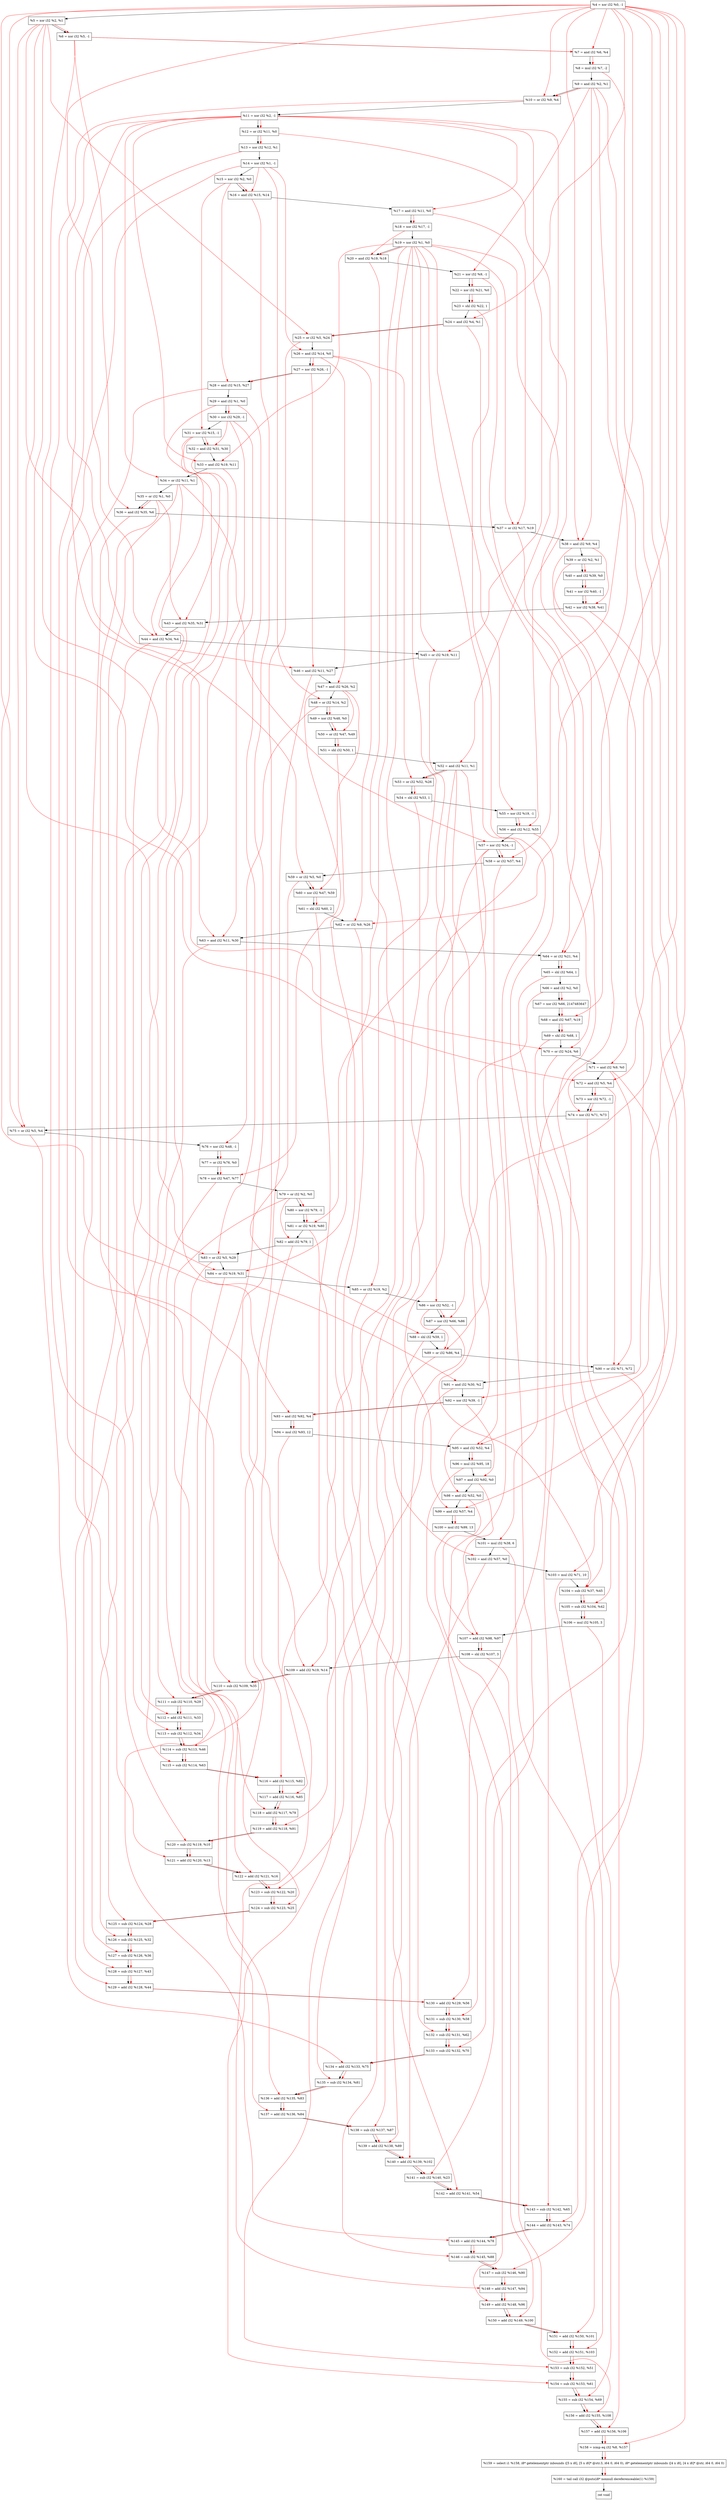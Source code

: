 digraph "DFG for'crackme' function" {
	Node0x13556b0[shape=record, label="  %4 = xor i32 %0, -1"];
	Node0x1355770[shape=record, label="  %5 = xor i32 %2, %1"];
	Node0x13557e0[shape=record, label="  %6 = xor i32 %5, -1"];
	Node0x1355850[shape=record, label="  %7 = and i32 %6, %4"];
	Node0x13558c0[shape=record, label="  %8 = mul i32 %7, -2"];
	Node0x1355930[shape=record, label="  %9 = and i32 %2, %1"];
	Node0x13559a0[shape=record, label="  %10 = or i32 %9, %4"];
	Node0x1355a10[shape=record, label="  %11 = xor i32 %2, -1"];
	Node0x1355a80[shape=record, label="  %12 = or i32 %11, %0"];
	Node0x1355af0[shape=record, label="  %13 = xor i32 %12, %1"];
	Node0x1355b60[shape=record, label="  %14 = xor i32 %1, -1"];
	Node0x1355bd0[shape=record, label="  %15 = xor i32 %2, %0"];
	Node0x1355c40[shape=record, label="  %16 = and i32 %15, %14"];
	Node0x1355cb0[shape=record, label="  %17 = and i32 %11, %0"];
	Node0x1355d20[shape=record, label="  %18 = xor i32 %17, -1"];
	Node0x1355d90[shape=record, label="  %19 = xor i32 %1, %0"];
	Node0x1355e00[shape=record, label="  %20 = and i32 %19, %18"];
	Node0x1355e70[shape=record, label="  %21 = xor i32 %9, -1"];
	Node0x1355ee0[shape=record, label="  %22 = xor i32 %21, %0"];
	Node0x1355f80[shape=record, label="  %23 = shl i32 %22, 1"];
	Node0x1355ff0[shape=record, label="  %24 = and i32 %4, %1"];
	Node0x1356060[shape=record, label="  %25 = or i32 %5, %24"];
	Node0x13560d0[shape=record, label="  %26 = and i32 %14, %0"];
	Node0x1356140[shape=record, label="  %27 = xor i32 %26, -1"];
	Node0x13561b0[shape=record, label="  %28 = and i32 %15, %27"];
	Node0x1356220[shape=record, label="  %29 = and i32 %1, %0"];
	Node0x1356290[shape=record, label="  %30 = xor i32 %29, -1"];
	Node0x1356300[shape=record, label="  %31 = xor i32 %15, -1"];
	Node0x1356370[shape=record, label="  %32 = and i32 %31, %30"];
	Node0x13565f0[shape=record, label="  %33 = and i32 %19, %11"];
	Node0x1356660[shape=record, label="  %34 = or i32 %11, %1"];
	Node0x13566d0[shape=record, label="  %35 = or i32 %1, %0"];
	Node0x1356740[shape=record, label="  %36 = and i32 %35, %6"];
	Node0x13567b0[shape=record, label="  %37 = or i32 %17, %19"];
	Node0x1356820[shape=record, label="  %38 = and i32 %9, %4"];
	Node0x1356890[shape=record, label="  %39 = or i32 %2, %1"];
	Node0x1356900[shape=record, label="  %40 = and i32 %39, %0"];
	Node0x1356970[shape=record, label="  %41 = xor i32 %40, -1"];
	Node0x13569e0[shape=record, label="  %42 = xor i32 %38, %41"];
	Node0x1356a50[shape=record, label="  %43 = and i32 %35, %31"];
	Node0x1356ac0[shape=record, label="  %44 = and i32 %34, %4"];
	Node0x1356b30[shape=record, label="  %45 = or i32 %19, %11"];
	Node0x1356ba0[shape=record, label="  %46 = and i32 %11, %27"];
	Node0x1356c10[shape=record, label="  %47 = and i32 %26, %2"];
	Node0x1356c80[shape=record, label="  %48 = or i32 %14, %2"];
	Node0x1356cf0[shape=record, label="  %49 = xor i32 %48, %0"];
	Node0x1356d60[shape=record, label="  %50 = or i32 %47, %49"];
	Node0x1356dd0[shape=record, label="  %51 = shl i32 %50, 1"];
	Node0x1356e40[shape=record, label="  %52 = and i32 %11, %1"];
	Node0x1356eb0[shape=record, label="  %53 = or i32 %52, %26"];
	Node0x1356f20[shape=record, label="  %54 = shl i32 %53, 1"];
	Node0x1356f90[shape=record, label="  %55 = xor i32 %19, -1"];
	Node0x1357000[shape=record, label="  %56 = and i32 %12, %55"];
	Node0x1357070[shape=record, label="  %57 = xor i32 %34, -1"];
	Node0x13570e0[shape=record, label="  %58 = or i32 %57, %4"];
	Node0x1357150[shape=record, label="  %59 = or i32 %5, %0"];
	Node0x13571c0[shape=record, label="  %60 = xor i32 %47, %59"];
	Node0x1357260[shape=record, label="  %61 = shl i32 %60, 2"];
	Node0x13572d0[shape=record, label="  %62 = or i32 %9, %26"];
	Node0x1357340[shape=record, label="  %63 = and i32 %11, %30"];
	Node0x13573b0[shape=record, label="  %64 = or i32 %21, %4"];
	Node0x1357830[shape=record, label="  %65 = shl i32 %64, 1"];
	Node0x13578a0[shape=record, label="  %66 = and i32 %2, %0"];
	Node0x1357940[shape=record, label="  %67 = xor i32 %66, 2147483647"];
	Node0x13579b0[shape=record, label="  %68 = and i32 %67, %19"];
	Node0x1357a20[shape=record, label="  %69 = shl i32 %68, 1"];
	Node0x1357a90[shape=record, label="  %70 = or i32 %24, %6"];
	Node0x1357b00[shape=record, label="  %71 = and i32 %9, %0"];
	Node0x1357b70[shape=record, label="  %72 = and i32 %5, %4"];
	Node0x1357be0[shape=record, label="  %73 = xor i32 %72, -1"];
	Node0x1357c50[shape=record, label="  %74 = xor i32 %71, %73"];
	Node0x1357cc0[shape=record, label="  %75 = or i32 %5, %4"];
	Node0x1357d30[shape=record, label="  %76 = xor i32 %48, -1"];
	Node0x1357da0[shape=record, label="  %77 = or i32 %76, %0"];
	Node0x1357e10[shape=record, label="  %78 = xor i32 %47, %77"];
	Node0x1357e80[shape=record, label="  %79 = or i32 %2, %0"];
	Node0x1357ef0[shape=record, label="  %80 = xor i32 %79, -1"];
	Node0x1357f60[shape=record, label="  %81 = or i32 %19, %80"];
	Node0x1357fd0[shape=record, label="  %82 = add i32 %79, 1"];
	Node0x1358040[shape=record, label="  %83 = or i32 %5, %29"];
	Node0x13580b0[shape=record, label="  %84 = or i32 %19, %31"];
	Node0x1358120[shape=record, label="  %85 = or i32 %19, %2"];
	Node0x1358190[shape=record, label="  %86 = xor i32 %52, -1"];
	Node0x1358200[shape=record, label="  %87 = xor i32 %66, %86"];
	Node0x1358270[shape=record, label="  %88 = shl i32 %59, 1"];
	Node0x13582e0[shape=record, label="  %89 = or i32 %86, %4"];
	Node0x1358350[shape=record, label="  %90 = or i32 %71, %72"];
	Node0x13583c0[shape=record, label="  %91 = and i32 %30, %2"];
	Node0x1358430[shape=record, label="  %92 = xor i32 %39, -1"];
	Node0x13584a0[shape=record, label="  %93 = and i32 %92, %4"];
	Node0x1358540[shape=record, label="  %94 = mul i32 %93, 12"];
	Node0x13585b0[shape=record, label="  %95 = and i32 %52, %4"];
	Node0x1358650[shape=record, label="  %96 = mul i32 %95, 18"];
	Node0x13586c0[shape=record, label="  %97 = and i32 %92, %0"];
	Node0x1358730[shape=record, label="  %98 = and i32 %52, %0"];
	Node0x13587a0[shape=record, label="  %99 = and i32 %57, %4"];
	Node0x1358840[shape=record, label="  %100 = mul i32 %99, 13"];
	Node0x13588e0[shape=record, label="  %101 = mul i32 %38, 6"];
	Node0x1358950[shape=record, label="  %102 = and i32 %57, %0"];
	Node0x13589f0[shape=record, label="  %103 = mul i32 %71, 10"];
	Node0x1358a60[shape=record, label="  %104 = sub i32 %37, %45"];
	Node0x1358ad0[shape=record, label="  %105 = sub i32 %104, %42"];
	Node0x1358b70[shape=record, label="  %106 = mul i32 %105, 3"];
	Node0x1358be0[shape=record, label="  %107 = add i32 %98, %97"];
	Node0x1358c50[shape=record, label="  %108 = shl i32 %107, 3"];
	Node0x1358cc0[shape=record, label="  %109 = add i32 %19, %14"];
	Node0x1358d30[shape=record, label="  %110 = sub i32 %109, %35"];
	Node0x1358da0[shape=record, label="  %111 = sub i32 %110, %29"];
	Node0x1358e10[shape=record, label="  %112 = add i32 %111, %33"];
	Node0x1358e80[shape=record, label="  %113 = sub i32 %112, %34"];
	Node0x1358ef0[shape=record, label="  %114 = sub i32 %113, %46"];
	Node0x1358f60[shape=record, label="  %115 = sub i32 %114, %63"];
	Node0x1358fd0[shape=record, label="  %116 = add i32 %115, %82"];
	Node0x1359040[shape=record, label="  %117 = add i32 %116, %85"];
	Node0x13590b0[shape=record, label="  %118 = add i32 %117, %79"];
	Node0x1359120[shape=record, label="  %119 = add i32 %118, %91"];
	Node0x1359190[shape=record, label="  %120 = sub i32 %119, %10"];
	Node0x1359200[shape=record, label="  %121 = add i32 %120, %13"];
	Node0x1359270[shape=record, label="  %122 = add i32 %121, %16"];
	Node0x13592e0[shape=record, label="  %123 = sub i32 %122, %20"];
	Node0x1359350[shape=record, label="  %124 = sub i32 %123, %25"];
	Node0x13593c0[shape=record, label="  %125 = sub i32 %124, %28"];
	Node0x1359430[shape=record, label="  %126 = sub i32 %125, %32"];
	Node0x13594a0[shape=record, label="  %127 = sub i32 %126, %36"];
	Node0x1359510[shape=record, label="  %128 = sub i32 %127, %43"];
	Node0x1359d90[shape=record, label="  %129 = add i32 %128, %44"];
	Node0x1359e00[shape=record, label="  %130 = add i32 %129, %56"];
	Node0x1359e70[shape=record, label="  %131 = sub i32 %130, %58"];
	Node0x1359ee0[shape=record, label="  %132 = sub i32 %131, %62"];
	Node0x1359f50[shape=record, label="  %133 = sub i32 %132, %70"];
	Node0x1359fc0[shape=record, label="  %134 = add i32 %133, %75"];
	Node0x135a030[shape=record, label="  %135 = sub i32 %134, %81"];
	Node0x135a0a0[shape=record, label="  %136 = add i32 %135, %83"];
	Node0x135a110[shape=record, label="  %137 = add i32 %136, %84"];
	Node0x135a180[shape=record, label="  %138 = sub i32 %137, %87"];
	Node0x135a1f0[shape=record, label="  %139 = add i32 %138, %89"];
	Node0x135a260[shape=record, label="  %140 = add i32 %139, %102"];
	Node0x135a2d0[shape=record, label="  %141 = sub i32 %140, %23"];
	Node0x135a340[shape=record, label="  %142 = add i32 %141, %54"];
	Node0x135a3b0[shape=record, label="  %143 = sub i32 %142, %65"];
	Node0x135a420[shape=record, label="  %144 = add i32 %143, %74"];
	Node0x135a490[shape=record, label="  %145 = add i32 %144, %78"];
	Node0x135a500[shape=record, label="  %146 = sub i32 %145, %88"];
	Node0x135a570[shape=record, label="  %147 = sub i32 %146, %90"];
	Node0x135a5e0[shape=record, label="  %148 = add i32 %147, %94"];
	Node0x135a650[shape=record, label="  %149 = add i32 %148, %96"];
	Node0x135a6c0[shape=record, label="  %150 = add i32 %149, %100"];
	Node0x135a730[shape=record, label="  %151 = add i32 %150, %101"];
	Node0x135a7a0[shape=record, label="  %152 = add i32 %151, %103"];
	Node0x135a810[shape=record, label="  %153 = sub i32 %152, %51"];
	Node0x135a880[shape=record, label="  %154 = sub i32 %153, %61"];
	Node0x135a8f0[shape=record, label="  %155 = sub i32 %154, %69"];
	Node0x135a960[shape=record, label="  %156 = add i32 %155, %108"];
	Node0x135a9d0[shape=record, label="  %157 = add i32 %156, %106"];
	Node0x135aa40[shape=record, label="  %158 = icmp eq i32 %8, %157"];
	Node0x12f5268[shape=record, label="  %159 = select i1 %158, i8* getelementptr inbounds ([5 x i8], [5 x i8]* @str.3, i64 0, i64 0), i8* getelementptr inbounds ([4 x i8], [4 x i8]* @str, i64 0, i64 0)"];
	Node0x135acd0[shape=record, label="  %160 = tail call i32 @puts(i8* nonnull dereferenceable(1) %159)"];
	Node0x135ad20[shape=record, label="  ret void"];
	Node0x13556b0 -> Node0x1355770;
	Node0x1355770 -> Node0x13557e0;
	Node0x13557e0 -> Node0x1355850;
	Node0x1355850 -> Node0x13558c0;
	Node0x13558c0 -> Node0x1355930;
	Node0x1355930 -> Node0x13559a0;
	Node0x13559a0 -> Node0x1355a10;
	Node0x1355a10 -> Node0x1355a80;
	Node0x1355a80 -> Node0x1355af0;
	Node0x1355af0 -> Node0x1355b60;
	Node0x1355b60 -> Node0x1355bd0;
	Node0x1355bd0 -> Node0x1355c40;
	Node0x1355c40 -> Node0x1355cb0;
	Node0x1355cb0 -> Node0x1355d20;
	Node0x1355d20 -> Node0x1355d90;
	Node0x1355d90 -> Node0x1355e00;
	Node0x1355e00 -> Node0x1355e70;
	Node0x1355e70 -> Node0x1355ee0;
	Node0x1355ee0 -> Node0x1355f80;
	Node0x1355f80 -> Node0x1355ff0;
	Node0x1355ff0 -> Node0x1356060;
	Node0x1356060 -> Node0x13560d0;
	Node0x13560d0 -> Node0x1356140;
	Node0x1356140 -> Node0x13561b0;
	Node0x13561b0 -> Node0x1356220;
	Node0x1356220 -> Node0x1356290;
	Node0x1356290 -> Node0x1356300;
	Node0x1356300 -> Node0x1356370;
	Node0x1356370 -> Node0x13565f0;
	Node0x13565f0 -> Node0x1356660;
	Node0x1356660 -> Node0x13566d0;
	Node0x13566d0 -> Node0x1356740;
	Node0x1356740 -> Node0x13567b0;
	Node0x13567b0 -> Node0x1356820;
	Node0x1356820 -> Node0x1356890;
	Node0x1356890 -> Node0x1356900;
	Node0x1356900 -> Node0x1356970;
	Node0x1356970 -> Node0x13569e0;
	Node0x13569e0 -> Node0x1356a50;
	Node0x1356a50 -> Node0x1356ac0;
	Node0x1356ac0 -> Node0x1356b30;
	Node0x1356b30 -> Node0x1356ba0;
	Node0x1356ba0 -> Node0x1356c10;
	Node0x1356c10 -> Node0x1356c80;
	Node0x1356c80 -> Node0x1356cf0;
	Node0x1356cf0 -> Node0x1356d60;
	Node0x1356d60 -> Node0x1356dd0;
	Node0x1356dd0 -> Node0x1356e40;
	Node0x1356e40 -> Node0x1356eb0;
	Node0x1356eb0 -> Node0x1356f20;
	Node0x1356f20 -> Node0x1356f90;
	Node0x1356f90 -> Node0x1357000;
	Node0x1357000 -> Node0x1357070;
	Node0x1357070 -> Node0x13570e0;
	Node0x13570e0 -> Node0x1357150;
	Node0x1357150 -> Node0x13571c0;
	Node0x13571c0 -> Node0x1357260;
	Node0x1357260 -> Node0x13572d0;
	Node0x13572d0 -> Node0x1357340;
	Node0x1357340 -> Node0x13573b0;
	Node0x13573b0 -> Node0x1357830;
	Node0x1357830 -> Node0x13578a0;
	Node0x13578a0 -> Node0x1357940;
	Node0x1357940 -> Node0x13579b0;
	Node0x13579b0 -> Node0x1357a20;
	Node0x1357a20 -> Node0x1357a90;
	Node0x1357a90 -> Node0x1357b00;
	Node0x1357b00 -> Node0x1357b70;
	Node0x1357b70 -> Node0x1357be0;
	Node0x1357be0 -> Node0x1357c50;
	Node0x1357c50 -> Node0x1357cc0;
	Node0x1357cc0 -> Node0x1357d30;
	Node0x1357d30 -> Node0x1357da0;
	Node0x1357da0 -> Node0x1357e10;
	Node0x1357e10 -> Node0x1357e80;
	Node0x1357e80 -> Node0x1357ef0;
	Node0x1357ef0 -> Node0x1357f60;
	Node0x1357f60 -> Node0x1357fd0;
	Node0x1357fd0 -> Node0x1358040;
	Node0x1358040 -> Node0x13580b0;
	Node0x13580b0 -> Node0x1358120;
	Node0x1358120 -> Node0x1358190;
	Node0x1358190 -> Node0x1358200;
	Node0x1358200 -> Node0x1358270;
	Node0x1358270 -> Node0x13582e0;
	Node0x13582e0 -> Node0x1358350;
	Node0x1358350 -> Node0x13583c0;
	Node0x13583c0 -> Node0x1358430;
	Node0x1358430 -> Node0x13584a0;
	Node0x13584a0 -> Node0x1358540;
	Node0x1358540 -> Node0x13585b0;
	Node0x13585b0 -> Node0x1358650;
	Node0x1358650 -> Node0x13586c0;
	Node0x13586c0 -> Node0x1358730;
	Node0x1358730 -> Node0x13587a0;
	Node0x13587a0 -> Node0x1358840;
	Node0x1358840 -> Node0x13588e0;
	Node0x13588e0 -> Node0x1358950;
	Node0x1358950 -> Node0x13589f0;
	Node0x13589f0 -> Node0x1358a60;
	Node0x1358a60 -> Node0x1358ad0;
	Node0x1358ad0 -> Node0x1358b70;
	Node0x1358b70 -> Node0x1358be0;
	Node0x1358be0 -> Node0x1358c50;
	Node0x1358c50 -> Node0x1358cc0;
	Node0x1358cc0 -> Node0x1358d30;
	Node0x1358d30 -> Node0x1358da0;
	Node0x1358da0 -> Node0x1358e10;
	Node0x1358e10 -> Node0x1358e80;
	Node0x1358e80 -> Node0x1358ef0;
	Node0x1358ef0 -> Node0x1358f60;
	Node0x1358f60 -> Node0x1358fd0;
	Node0x1358fd0 -> Node0x1359040;
	Node0x1359040 -> Node0x13590b0;
	Node0x13590b0 -> Node0x1359120;
	Node0x1359120 -> Node0x1359190;
	Node0x1359190 -> Node0x1359200;
	Node0x1359200 -> Node0x1359270;
	Node0x1359270 -> Node0x13592e0;
	Node0x13592e0 -> Node0x1359350;
	Node0x1359350 -> Node0x13593c0;
	Node0x13593c0 -> Node0x1359430;
	Node0x1359430 -> Node0x13594a0;
	Node0x13594a0 -> Node0x1359510;
	Node0x1359510 -> Node0x1359d90;
	Node0x1359d90 -> Node0x1359e00;
	Node0x1359e00 -> Node0x1359e70;
	Node0x1359e70 -> Node0x1359ee0;
	Node0x1359ee0 -> Node0x1359f50;
	Node0x1359f50 -> Node0x1359fc0;
	Node0x1359fc0 -> Node0x135a030;
	Node0x135a030 -> Node0x135a0a0;
	Node0x135a0a0 -> Node0x135a110;
	Node0x135a110 -> Node0x135a180;
	Node0x135a180 -> Node0x135a1f0;
	Node0x135a1f0 -> Node0x135a260;
	Node0x135a260 -> Node0x135a2d0;
	Node0x135a2d0 -> Node0x135a340;
	Node0x135a340 -> Node0x135a3b0;
	Node0x135a3b0 -> Node0x135a420;
	Node0x135a420 -> Node0x135a490;
	Node0x135a490 -> Node0x135a500;
	Node0x135a500 -> Node0x135a570;
	Node0x135a570 -> Node0x135a5e0;
	Node0x135a5e0 -> Node0x135a650;
	Node0x135a650 -> Node0x135a6c0;
	Node0x135a6c0 -> Node0x135a730;
	Node0x135a730 -> Node0x135a7a0;
	Node0x135a7a0 -> Node0x135a810;
	Node0x135a810 -> Node0x135a880;
	Node0x135a880 -> Node0x135a8f0;
	Node0x135a8f0 -> Node0x135a960;
	Node0x135a960 -> Node0x135a9d0;
	Node0x135a9d0 -> Node0x135aa40;
	Node0x135aa40 -> Node0x12f5268;
	Node0x12f5268 -> Node0x135acd0;
	Node0x135acd0 -> Node0x135ad20;
edge [color=red]
	Node0x1355770 -> Node0x13557e0;
	Node0x13557e0 -> Node0x1355850;
	Node0x13556b0 -> Node0x1355850;
	Node0x1355850 -> Node0x13558c0;
	Node0x1355930 -> Node0x13559a0;
	Node0x13556b0 -> Node0x13559a0;
	Node0x1355a10 -> Node0x1355a80;
	Node0x1355a80 -> Node0x1355af0;
	Node0x1355bd0 -> Node0x1355c40;
	Node0x1355b60 -> Node0x1355c40;
	Node0x1355a10 -> Node0x1355cb0;
	Node0x1355cb0 -> Node0x1355d20;
	Node0x1355d90 -> Node0x1355e00;
	Node0x1355d20 -> Node0x1355e00;
	Node0x1355930 -> Node0x1355e70;
	Node0x1355e70 -> Node0x1355ee0;
	Node0x1355ee0 -> Node0x1355f80;
	Node0x13556b0 -> Node0x1355ff0;
	Node0x1355770 -> Node0x1356060;
	Node0x1355ff0 -> Node0x1356060;
	Node0x1355b60 -> Node0x13560d0;
	Node0x13560d0 -> Node0x1356140;
	Node0x1355bd0 -> Node0x13561b0;
	Node0x1356140 -> Node0x13561b0;
	Node0x1356220 -> Node0x1356290;
	Node0x1355bd0 -> Node0x1356300;
	Node0x1356300 -> Node0x1356370;
	Node0x1356290 -> Node0x1356370;
	Node0x1355d90 -> Node0x13565f0;
	Node0x1355a10 -> Node0x13565f0;
	Node0x1355a10 -> Node0x1356660;
	Node0x13566d0 -> Node0x1356740;
	Node0x13557e0 -> Node0x1356740;
	Node0x1355cb0 -> Node0x13567b0;
	Node0x1355d90 -> Node0x13567b0;
	Node0x1355930 -> Node0x1356820;
	Node0x13556b0 -> Node0x1356820;
	Node0x1356890 -> Node0x1356900;
	Node0x1356900 -> Node0x1356970;
	Node0x1356820 -> Node0x13569e0;
	Node0x1356970 -> Node0x13569e0;
	Node0x13566d0 -> Node0x1356a50;
	Node0x1356300 -> Node0x1356a50;
	Node0x1356660 -> Node0x1356ac0;
	Node0x13556b0 -> Node0x1356ac0;
	Node0x1355d90 -> Node0x1356b30;
	Node0x1355a10 -> Node0x1356b30;
	Node0x1355a10 -> Node0x1356ba0;
	Node0x1356140 -> Node0x1356ba0;
	Node0x13560d0 -> Node0x1356c10;
	Node0x1355b60 -> Node0x1356c80;
	Node0x1356c80 -> Node0x1356cf0;
	Node0x1356c10 -> Node0x1356d60;
	Node0x1356cf0 -> Node0x1356d60;
	Node0x1356d60 -> Node0x1356dd0;
	Node0x1355a10 -> Node0x1356e40;
	Node0x1356e40 -> Node0x1356eb0;
	Node0x13560d0 -> Node0x1356eb0;
	Node0x1356eb0 -> Node0x1356f20;
	Node0x1355d90 -> Node0x1356f90;
	Node0x1355a80 -> Node0x1357000;
	Node0x1356f90 -> Node0x1357000;
	Node0x1356660 -> Node0x1357070;
	Node0x1357070 -> Node0x13570e0;
	Node0x13556b0 -> Node0x13570e0;
	Node0x1355770 -> Node0x1357150;
	Node0x1356c10 -> Node0x13571c0;
	Node0x1357150 -> Node0x13571c0;
	Node0x13571c0 -> Node0x1357260;
	Node0x1355930 -> Node0x13572d0;
	Node0x13560d0 -> Node0x13572d0;
	Node0x1355a10 -> Node0x1357340;
	Node0x1356290 -> Node0x1357340;
	Node0x1355e70 -> Node0x13573b0;
	Node0x13556b0 -> Node0x13573b0;
	Node0x13573b0 -> Node0x1357830;
	Node0x13578a0 -> Node0x1357940;
	Node0x1357940 -> Node0x13579b0;
	Node0x1355d90 -> Node0x13579b0;
	Node0x13579b0 -> Node0x1357a20;
	Node0x1355ff0 -> Node0x1357a90;
	Node0x13557e0 -> Node0x1357a90;
	Node0x1355930 -> Node0x1357b00;
	Node0x1355770 -> Node0x1357b70;
	Node0x13556b0 -> Node0x1357b70;
	Node0x1357b70 -> Node0x1357be0;
	Node0x1357b00 -> Node0x1357c50;
	Node0x1357be0 -> Node0x1357c50;
	Node0x1355770 -> Node0x1357cc0;
	Node0x13556b0 -> Node0x1357cc0;
	Node0x1356c80 -> Node0x1357d30;
	Node0x1357d30 -> Node0x1357da0;
	Node0x1356c10 -> Node0x1357e10;
	Node0x1357da0 -> Node0x1357e10;
	Node0x1357e80 -> Node0x1357ef0;
	Node0x1355d90 -> Node0x1357f60;
	Node0x1357ef0 -> Node0x1357f60;
	Node0x1357e80 -> Node0x1357fd0;
	Node0x1355770 -> Node0x1358040;
	Node0x1356220 -> Node0x1358040;
	Node0x1355d90 -> Node0x13580b0;
	Node0x1356300 -> Node0x13580b0;
	Node0x1355d90 -> Node0x1358120;
	Node0x1356e40 -> Node0x1358190;
	Node0x13578a0 -> Node0x1358200;
	Node0x1358190 -> Node0x1358200;
	Node0x1357150 -> Node0x1358270;
	Node0x1358190 -> Node0x13582e0;
	Node0x13556b0 -> Node0x13582e0;
	Node0x1357b00 -> Node0x1358350;
	Node0x1357b70 -> Node0x1358350;
	Node0x1356290 -> Node0x13583c0;
	Node0x1356890 -> Node0x1358430;
	Node0x1358430 -> Node0x13584a0;
	Node0x13556b0 -> Node0x13584a0;
	Node0x13584a0 -> Node0x1358540;
	Node0x1356e40 -> Node0x13585b0;
	Node0x13556b0 -> Node0x13585b0;
	Node0x13585b0 -> Node0x1358650;
	Node0x1358430 -> Node0x13586c0;
	Node0x1356e40 -> Node0x1358730;
	Node0x1357070 -> Node0x13587a0;
	Node0x13556b0 -> Node0x13587a0;
	Node0x13587a0 -> Node0x1358840;
	Node0x1356820 -> Node0x13588e0;
	Node0x1357070 -> Node0x1358950;
	Node0x1357b00 -> Node0x13589f0;
	Node0x13567b0 -> Node0x1358a60;
	Node0x1356b30 -> Node0x1358a60;
	Node0x1358a60 -> Node0x1358ad0;
	Node0x13569e0 -> Node0x1358ad0;
	Node0x1358ad0 -> Node0x1358b70;
	Node0x1358730 -> Node0x1358be0;
	Node0x13586c0 -> Node0x1358be0;
	Node0x1358be0 -> Node0x1358c50;
	Node0x1355d90 -> Node0x1358cc0;
	Node0x1355b60 -> Node0x1358cc0;
	Node0x1358cc0 -> Node0x1358d30;
	Node0x13566d0 -> Node0x1358d30;
	Node0x1358d30 -> Node0x1358da0;
	Node0x1356220 -> Node0x1358da0;
	Node0x1358da0 -> Node0x1358e10;
	Node0x13565f0 -> Node0x1358e10;
	Node0x1358e10 -> Node0x1358e80;
	Node0x1356660 -> Node0x1358e80;
	Node0x1358e80 -> Node0x1358ef0;
	Node0x1356ba0 -> Node0x1358ef0;
	Node0x1358ef0 -> Node0x1358f60;
	Node0x1357340 -> Node0x1358f60;
	Node0x1358f60 -> Node0x1358fd0;
	Node0x1357fd0 -> Node0x1358fd0;
	Node0x1358fd0 -> Node0x1359040;
	Node0x1358120 -> Node0x1359040;
	Node0x1359040 -> Node0x13590b0;
	Node0x1357e80 -> Node0x13590b0;
	Node0x13590b0 -> Node0x1359120;
	Node0x13583c0 -> Node0x1359120;
	Node0x1359120 -> Node0x1359190;
	Node0x13559a0 -> Node0x1359190;
	Node0x1359190 -> Node0x1359200;
	Node0x1355af0 -> Node0x1359200;
	Node0x1359200 -> Node0x1359270;
	Node0x1355c40 -> Node0x1359270;
	Node0x1359270 -> Node0x13592e0;
	Node0x1355e00 -> Node0x13592e0;
	Node0x13592e0 -> Node0x1359350;
	Node0x1356060 -> Node0x1359350;
	Node0x1359350 -> Node0x13593c0;
	Node0x13561b0 -> Node0x13593c0;
	Node0x13593c0 -> Node0x1359430;
	Node0x1356370 -> Node0x1359430;
	Node0x1359430 -> Node0x13594a0;
	Node0x1356740 -> Node0x13594a0;
	Node0x13594a0 -> Node0x1359510;
	Node0x1356a50 -> Node0x1359510;
	Node0x1359510 -> Node0x1359d90;
	Node0x1356ac0 -> Node0x1359d90;
	Node0x1359d90 -> Node0x1359e00;
	Node0x1357000 -> Node0x1359e00;
	Node0x1359e00 -> Node0x1359e70;
	Node0x13570e0 -> Node0x1359e70;
	Node0x1359e70 -> Node0x1359ee0;
	Node0x13572d0 -> Node0x1359ee0;
	Node0x1359ee0 -> Node0x1359f50;
	Node0x1357a90 -> Node0x1359f50;
	Node0x1359f50 -> Node0x1359fc0;
	Node0x1357cc0 -> Node0x1359fc0;
	Node0x1359fc0 -> Node0x135a030;
	Node0x1357f60 -> Node0x135a030;
	Node0x135a030 -> Node0x135a0a0;
	Node0x1358040 -> Node0x135a0a0;
	Node0x135a0a0 -> Node0x135a110;
	Node0x13580b0 -> Node0x135a110;
	Node0x135a110 -> Node0x135a180;
	Node0x1358200 -> Node0x135a180;
	Node0x135a180 -> Node0x135a1f0;
	Node0x13582e0 -> Node0x135a1f0;
	Node0x135a1f0 -> Node0x135a260;
	Node0x1358950 -> Node0x135a260;
	Node0x135a260 -> Node0x135a2d0;
	Node0x1355f80 -> Node0x135a2d0;
	Node0x135a2d0 -> Node0x135a340;
	Node0x1356f20 -> Node0x135a340;
	Node0x135a340 -> Node0x135a3b0;
	Node0x1357830 -> Node0x135a3b0;
	Node0x135a3b0 -> Node0x135a420;
	Node0x1357c50 -> Node0x135a420;
	Node0x135a420 -> Node0x135a490;
	Node0x1357e10 -> Node0x135a490;
	Node0x135a490 -> Node0x135a500;
	Node0x1358270 -> Node0x135a500;
	Node0x135a500 -> Node0x135a570;
	Node0x1358350 -> Node0x135a570;
	Node0x135a570 -> Node0x135a5e0;
	Node0x1358540 -> Node0x135a5e0;
	Node0x135a5e0 -> Node0x135a650;
	Node0x1358650 -> Node0x135a650;
	Node0x135a650 -> Node0x135a6c0;
	Node0x1358840 -> Node0x135a6c0;
	Node0x135a6c0 -> Node0x135a730;
	Node0x13588e0 -> Node0x135a730;
	Node0x135a730 -> Node0x135a7a0;
	Node0x13589f0 -> Node0x135a7a0;
	Node0x135a7a0 -> Node0x135a810;
	Node0x1356dd0 -> Node0x135a810;
	Node0x135a810 -> Node0x135a880;
	Node0x1357260 -> Node0x135a880;
	Node0x135a880 -> Node0x135a8f0;
	Node0x1357a20 -> Node0x135a8f0;
	Node0x135a8f0 -> Node0x135a960;
	Node0x1358c50 -> Node0x135a960;
	Node0x135a960 -> Node0x135a9d0;
	Node0x1358b70 -> Node0x135a9d0;
	Node0x13558c0 -> Node0x135aa40;
	Node0x135a9d0 -> Node0x135aa40;
	Node0x135aa40 -> Node0x12f5268;
	Node0x12f5268 -> Node0x135acd0;
}
